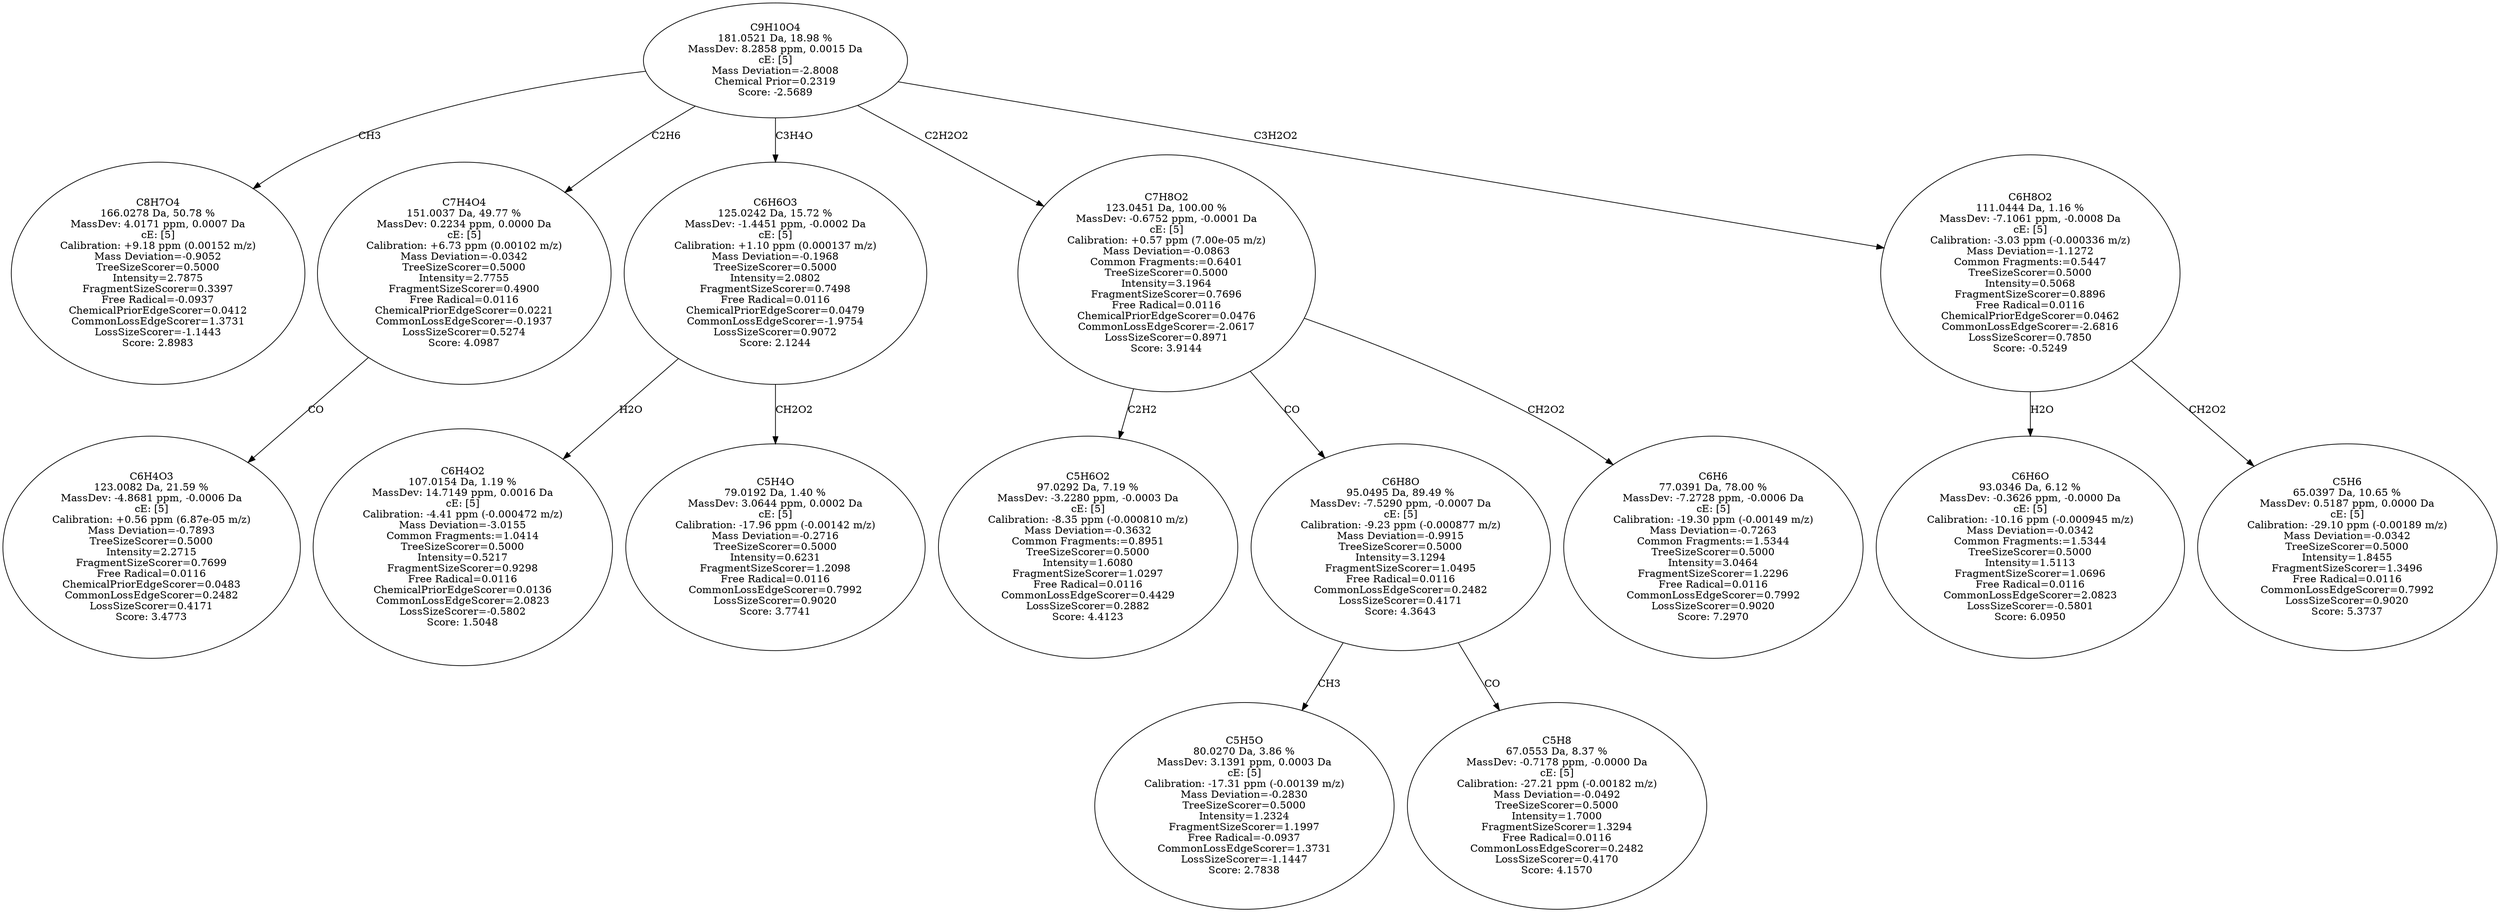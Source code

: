 strict digraph {
v1 [label="C8H7O4\n166.0278 Da, 50.78 %\nMassDev: 4.0171 ppm, 0.0007 Da\ncE: [5]\nCalibration: +9.18 ppm (0.00152 m/z)\nMass Deviation=-0.9052\nTreeSizeScorer=0.5000\nIntensity=2.7875\nFragmentSizeScorer=0.3397\nFree Radical=-0.0937\nChemicalPriorEdgeScorer=0.0412\nCommonLossEdgeScorer=1.3731\nLossSizeScorer=-1.1443\nScore: 2.8983"];
v2 [label="C6H4O3\n123.0082 Da, 21.59 %\nMassDev: -4.8681 ppm, -0.0006 Da\ncE: [5]\nCalibration: +0.56 ppm (6.87e-05 m/z)\nMass Deviation=-0.7893\nTreeSizeScorer=0.5000\nIntensity=2.2715\nFragmentSizeScorer=0.7699\nFree Radical=0.0116\nChemicalPriorEdgeScorer=0.0483\nCommonLossEdgeScorer=0.2482\nLossSizeScorer=0.4171\nScore: 3.4773"];
v3 [label="C7H4O4\n151.0037 Da, 49.77 %\nMassDev: 0.2234 ppm, 0.0000 Da\ncE: [5]\nCalibration: +6.73 ppm (0.00102 m/z)\nMass Deviation=-0.0342\nTreeSizeScorer=0.5000\nIntensity=2.7755\nFragmentSizeScorer=0.4900\nFree Radical=0.0116\nChemicalPriorEdgeScorer=0.0221\nCommonLossEdgeScorer=-0.1937\nLossSizeScorer=0.5274\nScore: 4.0987"];
v4 [label="C6H4O2\n107.0154 Da, 1.19 %\nMassDev: 14.7149 ppm, 0.0016 Da\ncE: [5]\nCalibration: -4.41 ppm (-0.000472 m/z)\nMass Deviation=-3.0155\nCommon Fragments:=1.0414\nTreeSizeScorer=0.5000\nIntensity=0.5217\nFragmentSizeScorer=0.9298\nFree Radical=0.0116\nChemicalPriorEdgeScorer=0.0136\nCommonLossEdgeScorer=2.0823\nLossSizeScorer=-0.5802\nScore: 1.5048"];
v5 [label="C5H4O\n79.0192 Da, 1.40 %\nMassDev: 3.0644 ppm, 0.0002 Da\ncE: [5]\nCalibration: -17.96 ppm (-0.00142 m/z)\nMass Deviation=-0.2716\nTreeSizeScorer=0.5000\nIntensity=0.6231\nFragmentSizeScorer=1.2098\nFree Radical=0.0116\nCommonLossEdgeScorer=0.7992\nLossSizeScorer=0.9020\nScore: 3.7741"];
v6 [label="C6H6O3\n125.0242 Da, 15.72 %\nMassDev: -1.4451 ppm, -0.0002 Da\ncE: [5]\nCalibration: +1.10 ppm (0.000137 m/z)\nMass Deviation=-0.1968\nTreeSizeScorer=0.5000\nIntensity=2.0802\nFragmentSizeScorer=0.7498\nFree Radical=0.0116\nChemicalPriorEdgeScorer=0.0479\nCommonLossEdgeScorer=-1.9754\nLossSizeScorer=0.9072\nScore: 2.1244"];
v7 [label="C5H6O2\n97.0292 Da, 7.19 %\nMassDev: -3.2280 ppm, -0.0003 Da\ncE: [5]\nCalibration: -8.35 ppm (-0.000810 m/z)\nMass Deviation=-0.3632\nCommon Fragments:=0.8951\nTreeSizeScorer=0.5000\nIntensity=1.6080\nFragmentSizeScorer=1.0297\nFree Radical=0.0116\nCommonLossEdgeScorer=0.4429\nLossSizeScorer=0.2882\nScore: 4.4123"];
v8 [label="C5H5O\n80.0270 Da, 3.86 %\nMassDev: 3.1391 ppm, 0.0003 Da\ncE: [5]\nCalibration: -17.31 ppm (-0.00139 m/z)\nMass Deviation=-0.2830\nTreeSizeScorer=0.5000\nIntensity=1.2324\nFragmentSizeScorer=1.1997\nFree Radical=-0.0937\nCommonLossEdgeScorer=1.3731\nLossSizeScorer=-1.1447\nScore: 2.7838"];
v9 [label="C5H8\n67.0553 Da, 8.37 %\nMassDev: -0.7178 ppm, -0.0000 Da\ncE: [5]\nCalibration: -27.21 ppm (-0.00182 m/z)\nMass Deviation=-0.0492\nTreeSizeScorer=0.5000\nIntensity=1.7000\nFragmentSizeScorer=1.3294\nFree Radical=0.0116\nCommonLossEdgeScorer=0.2482\nLossSizeScorer=0.4170\nScore: 4.1570"];
v10 [label="C6H8O\n95.0495 Da, 89.49 %\nMassDev: -7.5290 ppm, -0.0007 Da\ncE: [5]\nCalibration: -9.23 ppm (-0.000877 m/z)\nMass Deviation=-0.9915\nTreeSizeScorer=0.5000\nIntensity=3.1294\nFragmentSizeScorer=1.0495\nFree Radical=0.0116\nCommonLossEdgeScorer=0.2482\nLossSizeScorer=0.4171\nScore: 4.3643"];
v11 [label="C6H6\n77.0391 Da, 78.00 %\nMassDev: -7.2728 ppm, -0.0006 Da\ncE: [5]\nCalibration: -19.30 ppm (-0.00149 m/z)\nMass Deviation=-0.7263\nCommon Fragments:=1.5344\nTreeSizeScorer=0.5000\nIntensity=3.0464\nFragmentSizeScorer=1.2296\nFree Radical=0.0116\nCommonLossEdgeScorer=0.7992\nLossSizeScorer=0.9020\nScore: 7.2970"];
v12 [label="C7H8O2\n123.0451 Da, 100.00 %\nMassDev: -0.6752 ppm, -0.0001 Da\ncE: [5]\nCalibration: +0.57 ppm (7.00e-05 m/z)\nMass Deviation=-0.0863\nCommon Fragments:=0.6401\nTreeSizeScorer=0.5000\nIntensity=3.1964\nFragmentSizeScorer=0.7696\nFree Radical=0.0116\nChemicalPriorEdgeScorer=0.0476\nCommonLossEdgeScorer=-2.0617\nLossSizeScorer=0.8971\nScore: 3.9144"];
v13 [label="C6H6O\n93.0346 Da, 6.12 %\nMassDev: -0.3626 ppm, -0.0000 Da\ncE: [5]\nCalibration: -10.16 ppm (-0.000945 m/z)\nMass Deviation=-0.0342\nCommon Fragments:=1.5344\nTreeSizeScorer=0.5000\nIntensity=1.5113\nFragmentSizeScorer=1.0696\nFree Radical=0.0116\nCommonLossEdgeScorer=2.0823\nLossSizeScorer=-0.5801\nScore: 6.0950"];
v14 [label="C5H6\n65.0397 Da, 10.65 %\nMassDev: 0.5187 ppm, 0.0000 Da\ncE: [5]\nCalibration: -29.10 ppm (-0.00189 m/z)\nMass Deviation=-0.0342\nTreeSizeScorer=0.5000\nIntensity=1.8455\nFragmentSizeScorer=1.3496\nFree Radical=0.0116\nCommonLossEdgeScorer=0.7992\nLossSizeScorer=0.9020\nScore: 5.3737"];
v15 [label="C6H8O2\n111.0444 Da, 1.16 %\nMassDev: -7.1061 ppm, -0.0008 Da\ncE: [5]\nCalibration: -3.03 ppm (-0.000336 m/z)\nMass Deviation=-1.1272\nCommon Fragments:=0.5447\nTreeSizeScorer=0.5000\nIntensity=0.5068\nFragmentSizeScorer=0.8896\nFree Radical=0.0116\nChemicalPriorEdgeScorer=0.0462\nCommonLossEdgeScorer=-2.6816\nLossSizeScorer=0.7850\nScore: -0.5249"];
v16 [label="C9H10O4\n181.0521 Da, 18.98 %\nMassDev: 8.2858 ppm, 0.0015 Da\ncE: [5]\nMass Deviation=-2.8008\nChemical Prior=0.2319\nScore: -2.5689"];
v16 -> v1 [label="CH3"];
v3 -> v2 [label="CO"];
v16 -> v3 [label="C2H6"];
v6 -> v4 [label="H2O"];
v6 -> v5 [label="CH2O2"];
v16 -> v6 [label="C3H4O"];
v12 -> v7 [label="C2H2"];
v10 -> v8 [label="CH3"];
v10 -> v9 [label="CO"];
v12 -> v10 [label="CO"];
v12 -> v11 [label="CH2O2"];
v16 -> v12 [label="C2H2O2"];
v15 -> v13 [label="H2O"];
v15 -> v14 [label="CH2O2"];
v16 -> v15 [label="C3H2O2"];
}